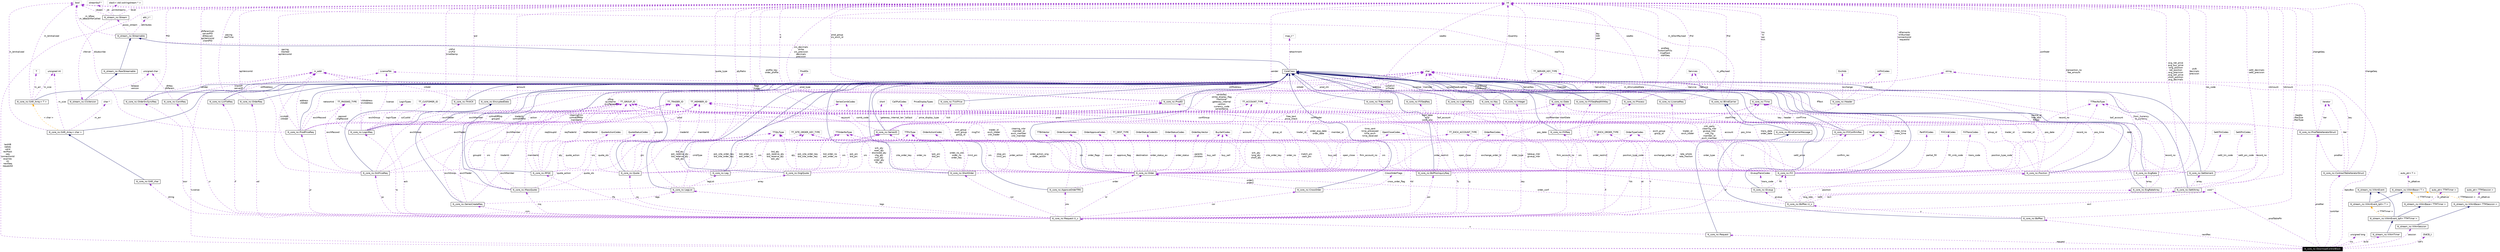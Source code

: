 digraph inheritance
{
  Node3031 [shape="box",label="tt_core_ns::DownloadControlBlock",fontsize=10,height=0.2,width=0.4,fontname="Helvetica",color="black",style="filled" fontcolor="white"];
  Node3032 -> Node3031 [dir=back,color="darkorchid3",fontsize=10,style="dashed",label="request",fontname="Helvetica"];
  Node3032 [shape="box",label="tt_core_ns::Request",fontsize=10,height=0.2,width=0.4,fontname="Helvetica",color="black",URL="$a01648.html"];
  Node3033 -> Node3032 [dir=back,color="midnightblue",fontsize=10,style="solid",fontname="Helvetica"];
  Node3033 [shape="box",label="tt_core_ns::BlindCarrierMessage",fontsize=10,height=0.2,width=0.4,fontname="Helvetica",color="black",URL="$a01250.html"];
  Node3034 -> Node3033 [dir=back,color="midnightblue",fontsize=10,style="solid",fontname="Helvetica"];
  Node3034 [shape="box",label="tt_core_ns::BlindCarrier",fontsize=10,height=0.2,width=0.4,fontname="Helvetica",color="black",URL="$a01249.html"];
  Node3035 -> Node3034 [dir=back,color="midnightblue",fontsize=10,style="solid",fontname="Helvetica"];
  Node3035 [shape="box",label="CoreClass",fontsize=10,height=0.2,width=0.4,fontname="Helvetica",color="black",URL="$a01303.html"];
  Node3036 -> Node3035 [dir=back,color="midnightblue",fontsize=10,style="solid",fontname="Helvetica"];
  Node3036 [shape="box",label="tt_stream_ns::Streamable",fontsize=10,height=0.2,width=0.4,fontname="Helvetica",color="black",URL="$a01738.html"];
  Node3037 -> Node3036 [dir=back,color="darkorchid3",fontsize=10,style="dashed",label="attributes",fontname="Helvetica"];
  Node3037 [shape="box",label="attr_t *",fontsize=10,height=0.2,width=0.4,fontname="Helvetica",color="grey75"];
  Node3038 -> Node3036 [dir=back,color="darkorchid3",fontsize=10,style="dashed",label="m_bRaw\nm_bBaseXferCalled",fontname="Helvetica"];
  Node3038 [shape="box",label="bool",fontsize=10,height=0.2,width=0.4,fontname="Helvetica",color="grey75"];
  Node3039 -> Node3036 [dir=back,color="darkorchid3",fontsize=10,style="dashed",label="assoc_stream",fontname="Helvetica"];
  Node3039 [shape="box",label="tt_stream_ns::Stream",fontsize=10,height=0.2,width=0.4,fontname="Helvetica",color="black",URL="$a01733.html"];
  Node3040 -> Node3039 [dir=back,color="darkorchid3",fontsize=10,style="dashed",label="sb",fontname="Helvetica"];
  Node3040 [shape="box",label="streambuf *",fontsize=10,height=0.2,width=0.4,fontname="Helvetica",color="grey75"];
  Node3041 -> Node3039 [dir=back,color="darkorchid3",fontsize=10,style="dashed",label="level",fontname="Helvetica"];
  Node3041 [shape="box",label="int",fontsize=10,height=0.2,width=0.4,fontname="Helvetica",color="grey75"];
  Node3042 -> Node3039 [dir=back,color="darkorchid3",fontsize=10,style="dashed",label="xferver",fontname="Helvetica"];
  Node3042 [shape="box",label="tt_stream_ns::ClsVersion",fontsize=10,height=0.2,width=0.4,fontname="Helvetica",color="black",URL="$a01285.html"];
  Node3043 -> Node3042 [dir=back,color="midnightblue",fontsize=10,style="solid",fontname="Helvetica"];
  Node3043 [shape="box",label="tt_stream_ns::RawStreamable",fontsize=10,height=0.2,width=0.4,fontname="Helvetica",color="black",URL="$a01636.html"];
  Node3036 -> Node3043 [dir=back,color="midnightblue",fontsize=10,style="solid",fontname="Helvetica"];
  Node3044 -> Node3042 [dir=back,color="darkorchid3",fontsize=10,style="dashed",label="release\nversion",fontname="Helvetica"];
  Node3044 [shape="box",label="unsigned char",fontsize=10,height=0.2,width=0.4,fontname="Helvetica",color="grey75"];
  Node3038 -> Node3039 [dir=back,color="darkorchid3",fontsize=10,style="dashed",label="idseen",fontname="Helvetica"];
  Node3045 -> Node3039 [dir=back,color="darkorchid3",fontsize=10,style="dashed",label="printstreams",fontname="Helvetica"];
  Node3045 [shape="box",label="stack< std::ostringstream * >",fontsize=10,height=0.2,width=0.4,fontname="Helvetica",color="grey75"];
  Node3046 -> Node3035 [dir=back,color="darkorchid3",fontsize=10,style="dashed",label="attachment",fontname="Helvetica"];
  Node3046 [shape="box",label="map_t *",fontsize=10,height=0.2,width=0.4,fontname="Helvetica",color="grey75"];
  Node3036 -> Node3034 [dir=back,color="darkorchid3",fontsize=10,style="dashed",label="m_pPayload",fontname="Helvetica"];
  Node3038 -> Node3034 [dir=back,color="darkorchid3",fontsize=10,style="dashed",label="m_bOwnPayload",fontname="Helvetica"];
  Node3047 -> Node3033 [dir=back,color="darkorchid3",fontsize=10,style="dashed",label="header",fontname="Helvetica"];
  Node3047 [shape="box",label="tt_core_ns::Header",fontsize=10,height=0.2,width=0.4,fontname="Helvetica",color="black",URL="$a01422.html"];
  Node3035 -> Node3047 [dir=back,color="midnightblue",fontsize=10,style="solid",fontname="Helvetica"];
  Node3041 -> Node3047 [dir=back,color="darkorchid3",fontsize=10,style="dashed",label="nElements\ntrnNumber\nconnectionId\nrequestId",fontname="Helvetica"];
  Node3048 -> Node3047 [dir=back,color="darkorchid3",fontsize=10,style="dashed",label="trnCode",fontname="Helvetica"];
  Node3048 [shape="box",label="IntTrnCodes",fontsize=10,height=0.2,width=0.4,fontname="Helvetica",color="grey75"];
  Node3049 -> Node3047 [dir=back,color="darkorchid3",fontsize=10,style="dashed",label="exchange",fontname="Helvetica"];
  Node3049 [shape="box",label="ExchIds",fontsize=10,height=0.2,width=0.4,fontname="Helvetica",color="grey75"];
  Node3050 -> Node3047 [dir=back,color="darkorchid3",fontsize=10,style="dashed",label="iLicense",fontname="Helvetica"];
  Node3050 [shape="box",label="LicenseTok",fontsize=10,height=0.2,width=0.4,fontname="Helvetica",color="grey75"];
  Node3051 -> Node3032 [dir=back,color="darkorchid3",fontsize=10,style="dashed",label="u",fontname="Helvetica"];
  Node3051 [shape="box",label="tt_core_ns::Request::U_s",fontsize=10,height=0.2,width=0.4,fontname="Helvetica",color="black",URL="$a01649.html"];
  Node3052 -> Node3051 [dir=back,color="darkorchid3",fontsize=10,style="dashed",label="or",fontname="Helvetica"];
  Node3052 [shape="box",label="tt_core_ns::Order",fontsize=10,height=0.2,width=0.4,fontname="Helvetica",color="black",URL="$a01545.html"];
  Node3035 -> Node3052 [dir=back,color="midnightblue",fontsize=10,style="solid",fontname="Helvetica"];
  Node3053 -> Node3052 [dir=back,color="darkorchid3",fontsize=10,style="dashed",label="order_flags",fontname="Helvetica"];
  Node3053 [shape="box",label="TTBitVector",fontsize=10,height=0.2,width=0.4,fontname="Helvetica",color="grey75"];
  Node3054 -> Node3052 [dir=back,color="darkorchid3",fontsize=10,style="dashed",label="open_close",fontname="Helvetica"];
  Node3054 [shape="box",label="OpenCloseCodes",fontsize=10,height=0.2,width=0.4,fontname="Helvetica",color="grey75"];
  Node3055 -> Node3052 [dir=back,color="darkorchid3",fontsize=10,style="dashed",label="clearing_mbr\nmember_id\nexch_member\ncntr_member",fontname="Helvetica"];
  Node3055 [shape="box",label="TT_MEMBER_ID",fontsize=10,height=0.2,width=0.4,fontname="Helvetica",color="grey75"];
  Node3056 -> Node3052 [dir=back,color="darkorchid3",fontsize=10,style="dashed",label="firm_account_no",fontname="Helvetica"];
  Node3056 [shape="box",label="TT_EXCH_ACCOUNT_TYPE",fontsize=10,height=0.2,width=0.4,fontname="Helvetica",color="grey75"];
  Node3057 -> Node3052 [dir=back,color="darkorchid3",fontsize=10,style="dashed",label="order_no_old\norder_no\norder_key",fontname="Helvetica"];
  Node3057 [shape="box",label="TTOrderNoType",fontsize=10,height=0.2,width=0.4,fontname="Helvetica",color="grey75"];
  Node3058 -> Node3052 [dir=back,color="darkorchid3",fontsize=10,style="dashed",label="srs",fontname="Helvetica"];
  Node3058 [shape="box",label="tt_core_ns::SeriesID",fontsize=10,height=0.2,width=0.4,fontname="Helvetica",color="black",URL="$a01701.html"];
  Node3035 -> Node3058 [dir=back,color="midnightblue",fontsize=10,style="solid",fontname="Helvetica"];
  Node3059 -> Node3058 [dir=back,color="darkorchid3",fontsize=10,style="dashed",label="prod",fontname="Helvetica"];
  Node3059 [shape="box",label="tt_core_ns::ProdID",fontsize=10,height=0.2,width=0.4,fontname="Helvetica",color="black",URL="$a01610.html"];
  Node3035 -> Node3059 [dir=back,color="midnightblue",fontsize=10,style="solid",fontname="Helvetica"];
  Node3060 -> Node3059 [dir=back,color="darkorchid3",fontsize=10,style="dashed",label="prod_chr",fontname="Helvetica"];
  Node3060 [shape="box",label="char",fontsize=10,height=0.2,width=0.4,fontname="Helvetica",color="grey75"];
  Node3041 -> Node3059 [dir=back,color="darkorchid3",fontsize=10,style="dashed",label="prod_group\nsrs_exch_id",fontname="Helvetica"];
  Node3061 -> Node3059 [dir=back,color="darkorchid3",fontsize=10,style="dashed",label="prod_type",fontname="Helvetica"];
  Node3061 [shape="box",label="ProdIDs",fontsize=10,height=0.2,width=0.4,fontname="Helvetica",color="grey75"];
  Node3062 -> Node3058 [dir=back,color="darkorchid3",fontsize=10,style="dashed",label="gateway_internal_len",fontname="Helvetica"];
  Node3062 [shape="box",label="short",fontsize=10,height=0.2,width=0.4,fontname="Helvetica",color="grey75"];
  Node3060 -> Node3058 [dir=back,color="darkorchid3",fontsize=10,style="dashed",label="seriesKey\nstrike_display_flag\nfractional\ngateway_internal\nversion\ncurrency_code\nseriesName",fontname="Helvetica"];
  Node3063 -> Node3058 [dir=back,color="darkorchid3",fontsize=10,style="dashed",label="callput",fontname="Helvetica"];
  Node3063 [shape="box",label="CallPutCodes",fontsize=10,height=0.2,width=0.4,fontname="Helvetica",color="grey75"];
  Node3064 -> Node3058 [dir=back,color="darkorchid3",fontsize=10,style="dashed",label="tick",fontname="Helvetica"];
  Node3064 [shape="box",label="tt_core_ns::TickPrice",fontsize=10,height=0.2,width=0.4,fontname="Helvetica",color="black",URL="$a01774.html"];
  Node3035 -> Node3064 [dir=back,color="midnightblue",fontsize=10,style="solid",fontname="Helvetica"];
  Node3041 -> Node3064 [dir=back,color="darkorchid3",fontsize=10,style="dashed",label="n\nd",fontname="Helvetica"];
  Node3065 -> Node3058 [dir=back,color="darkorchid3",fontsize=10,style="dashed",label="price_display_type",fontname="Helvetica"];
  Node3065 [shape="box",label="PriceDisplayTypes",fontsize=10,height=0.2,width=0.4,fontname="Helvetica",color="grey75"];
  Node3066 -> Node3058 [dir=back,color="darkorchid3",fontsize=10,style="dashed",label="comb_code",fontname="Helvetica"];
  Node3066 [shape="box",label="SeriesCombCodes",fontsize=10,height=0.2,width=0.4,fontname="Helvetica",color="grey75"];
  Node3041 -> Node3058 [dir=back,color="darkorchid3",fontsize=10,style="dashed",label="srs_decimals\nstrike\nsrs_precision\ndecimals\nprecision",fontname="Helvetica"];
  Node3067 -> Node3058 [dir=back,color="darkorchid3",fontsize=10,style="dashed",label="start_date\nexp\ncontr_exp",fontname="Helvetica"];
  Node3067 [shape="box",label="tt_core_ns::Date",fontsize=10,height=0.2,width=0.4,fontname="Helvetica",color="black",URL="$a01347.html"];
  Node3035 -> Node3067 [dir=back,color="midnightblue",fontsize=10,style="solid",fontname="Helvetica"];
  Node3041 -> Node3067 [dir=back,color="darkorchid3",fontsize=10,style="dashed",label="day\nmth\nyear",fontname="Helvetica"];
  Node3068 -> Node3052 [dir=back,color="darkorchid3",fontsize=10,style="dashed",label="account",fontname="Helvetica"];
  Node3068 [shape="box",label="TT_ACCOUNT_TYPE",fontsize=10,height=0.2,width=0.4,fontname="Helvetica",color="grey75"];
  Node3060 -> Node3052 [dir=back,color="darkorchid3",fontsize=10,style="dashed",label="free_text\nprice_check",fontname="Helvetica"];
  Node3069 -> Node3052 [dir=back,color="darkorchid3",fontsize=10,style="dashed",label="order_restrict",fontname="Helvetica"];
  Node3069 [shape="box",label="OrderResCodes",fontsize=10,height=0.2,width=0.4,fontname="Helvetica",color="grey75"];
  Node3070 -> Node3052 [dir=back,color="darkorchid3",fontsize=10,style="dashed",label="stop_prc\nlimit_prc",fontname="Helvetica"];
  Node3070 [shape="box",label="TTPrcType",fontsize=10,height=0.2,width=0.4,fontname="Helvetica",color="grey75"];
  Node3041 -> Node3052 [dir=back,color="darkorchid3",fontsize=10,style="dashed",label="sender",fontname="Helvetica"];
  Node3071 -> Node3052 [dir=back,color="darkorchid3",fontsize=10,style="dashed",label="site_order_key",fontname="Helvetica"];
  Node3071 [shape="box",label="TT_SITE_ORDER_KEY_TYPE",fontsize=10,height=0.2,width=0.4,fontname="Helvetica",color="grey75"];
  Node3072 -> Node3052 [dir=back,color="darkorchid3",fontsize=10,style="dashed",label="time_sent\ntime_processed\ntime_exch\ntime_received",fontname="Helvetica"];
  Node3072 [shape="box",label="tt_core_ns::Time",fontsize=10,height=0.2,width=0.4,fontname="Helvetica",color="black",URL="$a01778.html"];
  Node3035 -> Node3072 [dir=back,color="midnightblue",fontsize=10,style="solid",fontname="Helvetica"];
  Node3041 -> Node3072 [dir=back,color="darkorchid3",fontsize=10,style="dashed",label="ms\nhr\nsec\nmin",fontname="Helvetica"];
  Node3073 -> Node3052 [dir=back,color="darkorchid3",fontsize=10,style="dashed",label="order_action_orig\norder_action",fontname="Helvetica"];
  Node3073 [shape="box",label="OrderActionCodes",fontsize=10,height=0.2,width=0.4,fontname="Helvetica",color="grey75"];
  Node3074 -> Node3052 [dir=back,color="darkorchid3",fontsize=10,style="dashed",label="source",fontname="Helvetica"];
  Node3074 [shape="box",label="OrderSourceCodes",fontsize=10,height=0.2,width=0.4,fontname="Helvetica",color="grey75"];
  Node3075 -> Node3052 [dir=back,color="darkorchid3",fontsize=10,style="dashed",label="approve_flag",fontname="Helvetica"];
  Node3075 [shape="box",label="OrderApproveCodes",fontsize=10,height=0.2,width=0.4,fontname="Helvetica",color="grey75"];
  Node3076 -> Node3052 [dir=back,color="darkorchid3",fontsize=10,style="dashed",label="exchange_order_id",fontname="Helvetica"];
  Node3076 [shape="box",label="TT_EXCH_ORDER_TYPE",fontsize=10,height=0.2,width=0.4,fontname="Helvetica",color="grey75"];
  Node3077 -> Node3052 [dir=back,color="darkorchid3",fontsize=10,style="dashed",label="wrk_qty\nexec_qty\ndisclosed_qty\nchg_qty\nmin_qty\norder_qty\nfill_qty",fontname="Helvetica"];
  Node3077 [shape="box",label="TTQtyType",fontsize=10,height=0.2,width=0.4,fontname="Helvetica",color="grey75"];
  Node3078 -> Node3052 [dir=back,color="darkorchid3",fontsize=10,style="dashed",label="destination",fontname="Helvetica"];
  Node3078 [shape="box",label="TT_DEST_TYPE",fontsize=10,height=0.2,width=0.4,fontname="Helvetica",color="grey75"];
  Node3079 -> Node3052 [dir=back,color="darkorchid3",fontsize=10,style="dashed",label="cntr_group\nexch_group\ngroup_id",fontname="Helvetica"];
  Node3079 [shape="box",label="TT_GROUP_ID",fontsize=10,height=0.2,width=0.4,fontname="Helvetica",color="grey75"];
  Node3067 -> Node3052 [dir=back,color="darkorchid3",fontsize=10,style="dashed",label="order_exp_date\norder_date",fontname="Helvetica"];
  Node3080 -> Node3052 [dir=back,color="darkorchid3",fontsize=10,style="dashed",label="order_type",fontname="Helvetica"];
  Node3080 [shape="box",label="OrderTypeCodes",fontsize=10,height=0.2,width=0.4,fontname="Helvetica",color="grey75"];
  Node3081 -> Node3052 [dir=back,color="darkorchid3",fontsize=10,style="dashed",label="trader_id\nexch_trader\ncntr_trader",fontname="Helvetica"];
  Node3081 [shape="box",label="TT_TRADER_ID",fontsize=10,height=0.2,width=0.4,fontname="Helvetica",color="grey75"];
  Node3082 -> Node3052 [dir=back,color="darkorchid3",fontsize=10,style="dashed",label="order_status_ex",fontname="Helvetica"];
  Node3082 [shape="box",label="OrderStatusCodesEx",fontsize=10,height=0.2,width=0.4,fontname="Helvetica",color="grey75"];
  Node3083 -> Node3052 [dir=back,color="darkorchid3",fontsize=10,style="dashed",label="order_status",fontname="Helvetica"];
  Node3083 [shape="box",label="OrderStatusCodes",fontsize=10,height=0.2,width=0.4,fontname="Helvetica",color="grey75"];
  Node3084 -> Node3052 [dir=back,color="darkorchid3",fontsize=10,style="dashed",label="parents\nchildren",fontname="Helvetica"];
  Node3084 [shape="box",label="OrderKeyVector",fontsize=10,height=0.2,width=0.4,fontname="Helvetica",color="grey75"];
  Node3085 -> Node3052 [dir=back,color="darkorchid3",fontsize=10,style="dashed",label="buy_sell",fontname="Helvetica"];
  Node3085 [shape="box",label="BuySellCodes",fontsize=10,height=0.2,width=0.4,fontname="Helvetica",color="grey75"];
  Node3086 -> Node3051 [dir=back,color="darkorchid3",fontsize=10,style="dashed",label="tld",fontname="Helvetica"];
  Node3086 [shape="box",label="tt_core_ns::TrdLimitDel",fontsize=10,height=0.2,width=0.4,fontname="Helvetica",color="black",URL="$a01790.html"];
  Node3035 -> Node3086 [dir=back,color="midnightblue",fontsize=10,style="solid",fontname="Helvetica"];
  Node3060 -> Node3086 [dir=back,color="darkorchid3",fontsize=10,style="dashed",label="szAdmin\nszTrader",fontname="Helvetica"];
  Node3087 -> Node3051 [dir=back,color="darkorchid3",fontsize=10,style="dashed",label="cf",fontname="Helvetica"];
  Node3087 [shape="box",label="tt_core_ns::FillConfirmRec",fontsize=10,height=0.2,width=0.4,fontname="Helvetica",color="black",URL="$a01397.html"];
  Node3035 -> Node3087 [dir=back,color="midnightblue",fontsize=10,style="solid",fontname="Helvetica"];
  Node3055 -> Node3087 [dir=back,color="darkorchid3",fontsize=10,style="dashed",label="confMember",fontname="Helvetica"];
  Node3060 -> Node3087 [dir=back,color="darkorchid3",fontsize=10,style="dashed",label="ffText",fontname="Helvetica"];
  Node3041 -> Node3087 [dir=back,color="darkorchid3",fontsize=10,style="dashed",label="confAddr",fontname="Helvetica"];
  Node3072 -> Node3087 [dir=back,color="darkorchid3",fontsize=10,style="dashed",label="confTime",fontname="Helvetica"];
  Node3079 -> Node3087 [dir=back,color="darkorchid3",fontsize=10,style="dashed",label="confGroup",fontname="Helvetica"];
  Node3081 -> Node3087 [dir=back,color="darkorchid3",fontsize=10,style="dashed",label="confTrader",fontname="Helvetica"];
  Node3088 -> Node3087 [dir=back,color="darkorchid3",fontsize=10,style="dashed",label="record_no",fontname="Helvetica"];
  Node3088 [shape="box",label="TTRecNoType",fontsize=10,height=0.2,width=0.4,fontname="Helvetica",color="grey75"];
  Node3089 -> Node3051 [dir=back,color="darkorchid3",fontsize=10,style="dashed",label="sor",fontname="Helvetica"];
  Node3089 [shape="box",label="tt_core_ns::ShortOrder",fontsize=10,height=0.2,width=0.4,fontname="Helvetica",color="black",URL="$a01714.html"];
  Node3035 -> Node3089 [dir=back,color="midnightblue",fontsize=10,style="solid",fontname="Helvetica"];
  Node3057 -> Node3089 [dir=back,color="darkorchid3",fontsize=10,style="dashed",label="order_no",fontname="Helvetica"];
  Node3070 -> Node3089 [dir=back,color="darkorchid3",fontsize=10,style="dashed",label="limit_prc",fontname="Helvetica"];
  Node3041 -> Node3089 [dir=back,color="darkorchid3",fontsize=10,style="dashed",label="profile_key\norder_profile",fontname="Helvetica"];
  Node3073 -> Node3089 [dir=back,color="darkorchid3",fontsize=10,style="dashed",label="order_action",fontname="Helvetica"];
  Node3077 -> Node3089 [dir=back,color="darkorchid3",fontsize=10,style="dashed",label="qty",fontname="Helvetica"];
  Node3085 -> Node3089 [dir=back,color="darkorchid3",fontsize=10,style="dashed",label="buy_sell",fontname="Helvetica"];
  Node3090 -> Node3051 [dir=back,color="darkorchid3",fontsize=10,style="dashed",label="lo",fontname="Helvetica"];
  Node3090 [shape="box",label="tt_core_ns::LoginReq",fontsize=10,height=0.2,width=0.4,fontname="Helvetica",color="black",URL="$a01490.html"];
  Node3091 -> Node3090 [dir=back,color="midnightblue",fontsize=10,style="solid",fontname="Helvetica"];
  Node3091 [shape="box",label="tt_core_ns::EncryptedData",fontsize=10,height=0.2,width=0.4,fontname="Helvetica",color="black",URL="$a01359.html"];
  Node3035 -> Node3091 [dir=back,color="midnightblue",fontsize=10,style="solid",fontname="Helvetica"];
  Node3092 -> Node3091 [dir=back,color="darkorchid3",fontsize=10,style="dashed",label="m_sEncryptedData",fontname="Helvetica"];
  Node3092 [shape="box",label="string",fontsize=10,height=0.2,width=0.4,fontname="Helvetica",color="grey75"];
  Node3055 -> Node3090 [dir=back,color="darkorchid3",fontsize=10,style="dashed",label="clearingFirm\nszHndOffMbr\nmemberId",fontname="Helvetica"];
  Node3068 -> Node3090 [dir=back,color="darkorchid3",fontsize=10,style="dashed",label="account",fontname="Helvetica"];
  Node3041 -> Node3090 [dir=back,color="darkorchid3",fontsize=10,style="dashed",label="cltPid\nsrvPid\ntimeStamp",fontname="Helvetica"];
  Node3093 -> Node3090 [dir=back,color="darkorchid3",fontsize=10,style="dashed",label="passwd\nchgPasswd",fontname="Helvetica"];
  Node3093 [shape="box",label="TT_PASSWD_TYPE",fontsize=10,height=0.2,width=0.4,fontname="Helvetica",color="grey75"];
  Node3092 -> Node3090 [dir=back,color="darkorchid3",fontsize=10,style="dashed",label="sMsg\nsLicName\nsLicPasswd",fontname="Helvetica"];
  Node3094 -> Node3090 [dir=back,color="darkorchid3",fontsize=10,style="dashed",label="cltAddress\nsrvAddress",fontname="Helvetica"];
  Node3094 [shape="box",label="in_addr",fontsize=10,height=0.2,width=0.4,fontname="Helvetica",color="grey75"];
  Node3095 -> Node3090 [dir=back,color="darkorchid3",fontsize=10,style="dashed",label="loginType",fontname="Helvetica"];
  Node3095 [shape="box",label="LoginTypes",fontsize=10,height=0.2,width=0.4,fontname="Helvetica",color="grey75"];
  Node3079 -> Node3090 [dir=back,color="darkorchid3",fontsize=10,style="dashed",label="szHndOffGrp\ngroupId",fontname="Helvetica"];
  Node3081 -> Node3090 [dir=back,color="darkorchid3",fontsize=10,style="dashed",label="traderId\nszHndOffTrd",fontname="Helvetica"];
  Node3096 -> Node3090 [dir=back,color="darkorchid3",fontsize=10,style="dashed",label="szCustId",fontname="Helvetica"];
  Node3096 [shape="box",label="TT_CUSTOMER_ID",fontsize=10,height=0.2,width=0.4,fontname="Helvetica",color="grey75"];
  Node3050 -> Node3090 [dir=back,color="darkorchid3",fontsize=10,style="dashed",label="license",fontname="Helvetica"];
  Node3097 -> Node3051 [dir=back,color="darkorchid3",fontsize=10,style="dashed",label="cr",fontname="Helvetica"];
  Node3097 [shape="box",label="tt_core_ns::ConnReq",fontsize=10,height=0.2,width=0.4,fontname="Helvetica",color="black",URL="$a01299.html"];
  Node3035 -> Node3097 [dir=back,color="midnightblue",fontsize=10,style="solid",fontname="Helvetica"];
  Node3044 -> Node3097 [dir=back,color="darkorchid3",fontsize=10,style="dashed",label="dhKey\ndhParam",fontname="Helvetica"];
  Node3041 -> Node3097 [dir=back,color="darkorchid3",fontsize=10,style="dashed",label="dhParamLen\nserverPID\ndhKeyLen\napiVersionId\nclientPID",fontname="Helvetica"];
  Node3094 -> Node3097 [dir=back,color="darkorchid3",fontsize=10,style="dashed",label="clientIP\nserverIP",fontname="Helvetica"];
  Node3098 -> Node3051 [dir=back,color="darkorchid3",fontsize=10,style="dashed",label="poi",fontname="Helvetica"];
  Node3098 [shape="box",label="tt_core_ns::BofPosInquiryReq",fontsize=10,height=0.2,width=0.4,fontname="Helvetica",color="black",URL="$a01251.html"];
  Node3035 -> Node3098 [dir=back,color="midnightblue",fontsize=10,style="solid",fontname="Helvetica"];
  Node3055 -> Node3098 [dir=back,color="darkorchid3",fontsize=10,style="dashed",label="member_id",fontname="Helvetica"];
  Node3058 -> Node3098 [dir=back,color="darkorchid3",fontsize=10,style="dashed",label="srs",fontname="Helvetica"];
  Node3060 -> Node3098 [dir=back,color="darkorchid3",fontsize=10,style="dashed",label="bof_account",fontname="Helvetica"];
  Node3099 -> Node3098 [dir=back,color="darkorchid3",fontsize=10,style="dashed",label="position_type_code",fontname="Helvetica"];
  Node3099 [shape="box",label="PosTypeCodes",fontsize=10,height=0.2,width=0.4,fontname="Helvetica",color="grey75"];
  Node3072 -> Node3098 [dir=back,color="darkorchid3",fontsize=10,style="dashed",label="pos_time",fontname="Helvetica"];
  Node3079 -> Node3098 [dir=back,color="darkorchid3",fontsize=10,style="dashed",label="group_id",fontname="Helvetica"];
  Node3067 -> Node3098 [dir=back,color="darkorchid3",fontsize=10,style="dashed",label="pos_date",fontname="Helvetica"];
  Node3081 -> Node3098 [dir=back,color="darkorchid3",fontsize=10,style="dashed",label="trader_id",fontname="Helvetica"];
  Node3100 -> Node3051 [dir=back,color="darkorchid3",fontsize=10,style="dashed",label="rfq",fontname="Helvetica"];
  Node3100 [shape="box",label="tt_core_ns::RFQC",fontsize=10,height=0.2,width=0.4,fontname="Helvetica",color="black",URL="$a01655.html"];
  Node3035 -> Node3100 [dir=back,color="midnightblue",fontsize=10,style="solid",fontname="Helvetica"];
  Node3055 -> Node3100 [dir=back,color="darkorchid3",fontsize=10,style="dashed",label="reqMemberId",fontname="Helvetica"];
  Node3058 -> Node3100 [dir=back,color="darkorchid3",fontsize=10,style="dashed",label="srs",fontname="Helvetica"];
  Node3060 -> Node3100 [dir=back,color="darkorchid3",fontsize=10,style="dashed",label="action",fontname="Helvetica"];
  Node3070 -> Node3100 [dir=back,color="darkorchid3",fontsize=10,style="dashed",label="prc",fontname="Helvetica"];
  Node3077 -> Node3100 [dir=back,color="darkorchid3",fontsize=10,style="dashed",label="qty",fontname="Helvetica"];
  Node3079 -> Node3100 [dir=back,color="darkorchid3",fontsize=10,style="dashed",label="reqGroupId",fontname="Helvetica"];
  Node3081 -> Node3100 [dir=back,color="darkorchid3",fontsize=10,style="dashed",label="reqTraderId",fontname="Helvetica"];
  Node3101 -> Node3051 [dir=back,color="darkorchid3",fontsize=10,style="dashed",label="od",fontname="Helvetica"];
  Node3101 [shape="box",label="tt_core_ns::OrderReq",fontsize=10,height=0.2,width=0.4,fontname="Helvetica",color="black",URL="$a01557.html"];
  Node3035 -> Node3101 [dir=back,color="midnightblue",fontsize=10,style="solid",fontname="Helvetica"];
  Node3041 -> Node3101 [dir=back,color="darkorchid3",fontsize=10,style="dashed",label="pacing\nrealTime",fontname="Helvetica"];
  Node3102 -> Node3051 [dir=back,color="darkorchid3",fontsize=10,style="dashed",label="i",fontname="Helvetica"];
  Node3102 [shape="box",label="tt_core_ns::Integer",fontsize=10,height=0.2,width=0.4,fontname="Helvetica",color="black",URL="$a01445.html"];
  Node3035 -> Node3102 [dir=back,color="midnightblue",fontsize=10,style="solid",fontname="Helvetica"];
  Node3041 -> Node3102 [dir=back,color="darkorchid3",fontsize=10,style="dashed",label="i",fontname="Helvetica"];
  Node3103 -> Node3051 [dir=back,color="darkorchid3",fontsize=10,style="dashed",label="ack",fontname="Helvetica"];
  Node3103 [shape="box",label="tt_core_ns::TrnACK",fontsize=10,height=0.2,width=0.4,fontname="Helvetica",color="black",URL="$a01791.html"];
  Node3035 -> Node3103 [dir=back,color="midnightblue",fontsize=10,style="solid",fontname="Helvetica"];
  Node3041 -> Node3103 [dir=back,color="darkorchid3",fontsize=10,style="dashed",label="pid",fontname="Helvetica"];
  Node3094 -> Node3103 [dir=back,color="darkorchid3",fontsize=10,style="dashed",label="clAddr",fontname="Helvetica"];
  Node3104 -> Node3051 [dir=back,color="darkorchid3",fontsize=10,style="dashed",label="mq",fontname="Helvetica"];
  Node3104 [shape="box",label="tt_core_ns::MassQuote",fontsize=10,height=0.2,width=0.4,fontname="Helvetica",color="black",URL="$a01503.html"];
  Node3035 -> Node3104 [dir=back,color="midnightblue",fontsize=10,style="solid",fontname="Helvetica"];
  Node3055 -> Node3104 [dir=back,color="darkorchid3",fontsize=10,style="dashed",label="memberId",fontname="Helvetica"];
  Node3105 -> Node3104 [dir=back,color="darkorchid3",fontsize=10,style="dashed",label="quote_action",fontname="Helvetica"];
  Node3105 [shape="box",label="QuoteActionCodes",fontsize=10,height=0.2,width=0.4,fontname="Helvetica",color="grey75"];
  Node3041 -> Node3104 [dir=back,color="darkorchid3",fontsize=10,style="dashed",label="amount",fontname="Helvetica"];
  Node3106 -> Node3104 [dir=back,color="darkorchid3",fontsize=10,style="dashed",label="quote_sts",fontname="Helvetica"];
  Node3106 [shape="box",label="QuoteStatusCodes",fontsize=10,height=0.2,width=0.4,fontname="Helvetica",color="grey75"];
  Node3107 -> Node3104 [dir=back,color="darkorchid3",fontsize=10,style="dashed",label="array",fontname="Helvetica"];
  Node3107 [shape="box",label="tt_core_ns::SnglQuote",fontsize=10,height=0.2,width=0.4,fontname="Helvetica",color="black",URL="$a01719.html"];
  Node3035 -> Node3107 [dir=back,color="midnightblue",fontsize=10,style="solid",fontname="Helvetica"];
  Node3057 -> Node3107 [dir=back,color="darkorchid3",fontsize=10,style="dashed",label="bid_order_no\nask_order_no",fontname="Helvetica"];
  Node3058 -> Node3107 [dir=back,color="darkorchid3",fontsize=10,style="dashed",label="srs",fontname="Helvetica"];
  Node3070 -> Node3107 [dir=back,color="darkorchid3",fontsize=10,style="dashed",label="ask_prc\nbid_prc",fontname="Helvetica"];
  Node3071 -> Node3107 [dir=back,color="darkorchid3",fontsize=10,style="dashed",label="ask_site_order_key\nbid_site_order_key",fontname="Helvetica"];
  Node3077 -> Node3107 [dir=back,color="darkorchid3",fontsize=10,style="dashed",label="bid_qty\nask_reserve_qty\nbid_reserve_qty\nask_qty",fontname="Helvetica"];
  Node3079 -> Node3104 [dir=back,color="darkorchid3",fontsize=10,style="dashed",label="groupId",fontname="Helvetica"];
  Node3081 -> Node3104 [dir=back,color="darkorchid3",fontsize=10,style="dashed",label="traderId",fontname="Helvetica"];
  Node3108 -> Node3051 [dir=back,color="darkorchid3",fontsize=10,style="dashed",label="ora",fontname="Helvetica"];
  Node3108 [shape="box",label="tt_core_ns::ApproveOrderTRN",fontsize=10,height=0.2,width=0.4,fontname="Helvetica",color="black",URL="$a01235.html"];
  Node3035 -> Node3108 [dir=back,color="midnightblue",fontsize=10,style="solid",fontname="Helvetica"];
  Node3052 -> Node3108 [dir=back,color="darkorchid3",fontsize=10,style="dashed",label="order",fontname="Helvetica"];
  Node3060 -> Node3108 [dir=back,color="darkorchid3",fontsize=10,style="dashed",label="msgTxt",fontname="Helvetica"];
  Node3109 -> Node3051 [dir=back,color="darkorchid3",fontsize=10,style="dashed",label="string",fontname="Helvetica"];
  Node3109 [shape="box",label="tt_core_ns::SAR_char",fontsize=10,height=0.2,width=0.4,fontname="Helvetica",color="black",URL="$a01677.html"];
  Node3110 -> Node3109 [dir=back,color="midnightblue",fontsize=10,style="solid",fontname="Helvetica"];
  Node3110 [shape="box",label="tt_core_ns::SAR_Array< char >",fontsize=10,height=0.2,width=0.4,fontname="Helvetica",color="black",URL="$a01675.html"];
  Node3035 -> Node3110 [dir=back,color="midnightblue",fontsize=10,style="solid",fontname="Helvetica"];
  Node3038 -> Node3110 [dir=back,color="darkorchid3",fontsize=10,style="dashed",label="m_bInitialized",fontname="Helvetica"];
  Node3111 -> Node3110 [dir=back,color="darkorchid3",fontsize=10,style="dashed",label="m_size",fontname="Helvetica"];
  Node3111 [shape="box",label="unsigned int",fontsize=10,height=0.2,width=0.4,fontname="Helvetica",color="grey75"];
  Node3112 -> Node3110 [dir=back,color="darkorchid3",fontsize=10,style="dashed",label="m_arr",fontname="Helvetica"];
  Node3112 [shape="box",label="char *",fontsize=10,height=0.2,width=0.4,fontname="Helvetica",color="grey75"];
  Node3113 -> Node3110 [dir=back,color="orange",fontsize=10,style="dashed",label="< char >",fontname="Helvetica"];
  Node3113 [shape="box",label="tt_core_ns::SAR_Array< T >",fontsize=10,height=0.2,width=0.4,fontname="Helvetica",color="black",URL="$a01675.html"];
  Node3035 -> Node3113 [dir=back,color="midnightblue",fontsize=10,style="solid",fontname="Helvetica"];
  Node3038 -> Node3113 [dir=back,color="darkorchid3",fontsize=10,style="dashed",label="m_bInitialized",fontname="Helvetica"];
  Node3111 -> Node3113 [dir=back,color="darkorchid3",fontsize=10,style="dashed",label="m_size",fontname="Helvetica"];
  Node3114 -> Node3113 [dir=back,color="darkorchid3",fontsize=10,style="dashed",label="m_arr",fontname="Helvetica"];
  Node3114 [shape="box",label="T",fontsize=10,height=0.2,width=0.4,fontname="Helvetica",color="grey75"];
  Node3115 -> Node3051 [dir=back,color="darkorchid3",fontsize=10,style="dashed",label="csrs",fontname="Helvetica"];
  Node3115 [shape="box",label="tt_core_ns::SeriesCreateReq",fontsize=10,height=0.2,width=0.4,fontname="Helvetica",color="black",URL="$a01700.html"];
  Node3035 -> Node3115 [dir=back,color="midnightblue",fontsize=10,style="solid",fontname="Helvetica"];
  Node3055 -> Node3115 [dir=back,color="darkorchid3",fontsize=10,style="dashed",label="exchMember",fontname="Helvetica"];
  Node3116 -> Node3115 [dir=back,color="darkorchid3",fontsize=10,style="dashed",label="legs",fontname="Helvetica"];
  Node3116 [shape="box",label="tt_core_ns::LegList",fontsize=10,height=0.2,width=0.4,fontname="Helvetica",color="black",URL="$a01468.html"];
  Node3035 -> Node3116 [dir=back,color="midnightblue",fontsize=10,style="solid",fontname="Helvetica"];
  Node3041 -> Node3116 [dir=back,color="darkorchid3",fontsize=10,style="dashed",label="flags\nnLegs",fontname="Helvetica"];
  Node3066 -> Node3116 [dir=back,color="darkorchid3",fontsize=10,style="dashed",label="cmbType",fontname="Helvetica"];
  Node3117 -> Node3116 [dir=back,color="darkorchid3",fontsize=10,style="dashed",label="legList",fontname="Helvetica"];
  Node3117 [shape="box",label="tt_core_ns::Leg",fontsize=10,height=0.2,width=0.4,fontname="Helvetica",color="black",URL="$a01466.html"];
  Node3035 -> Node3117 [dir=back,color="midnightblue",fontsize=10,style="solid",fontname="Helvetica"];
  Node3058 -> Node3117 [dir=back,color="darkorchid3",fontsize=10,style="dashed",label="srs",fontname="Helvetica"];
  Node3041 -> Node3117 [dir=back,color="darkorchid3",fontsize=10,style="dashed",label="qtyRatio",fontname="Helvetica"];
  Node3079 -> Node3115 [dir=back,color="darkorchid3",fontsize=10,style="dashed",label="exchGroup",fontname="Helvetica"];
  Node3081 -> Node3115 [dir=back,color="darkorchid3",fontsize=10,style="dashed",label="exchTrader",fontname="Helvetica"];
  Node3116 -> Node3051 [dir=back,color="darkorchid3",fontsize=10,style="dashed",label="legs",fontname="Helvetica"];
  Node3118 -> Node3051 [dir=back,color="darkorchid3",fontsize=10,style="dashed",label="lg",fontname="Helvetica"];
  Node3118 [shape="box",label="tt_core_ns::LogFileReq",fontsize=10,height=0.2,width=0.4,fontname="Helvetica",color="black",URL="$a01485.html"];
  Node3035 -> Node3118 [dir=back,color="midnightblue",fontsize=10,style="solid",fontname="Helvetica"];
  Node3060 -> Node3118 [dir=back,color="darkorchid3",fontsize=10,style="dashed",label="szLastReadLogMsg",fontname="Helvetica"];
  Node3041 -> Node3118 [dir=back,color="darkorchid3",fontsize=10,style="dashed",label="iQuantity",fontname="Helvetica"];
  Node3094 -> Node3118 [dir=back,color="darkorchid3",fontsize=10,style="dashed",label="stIPAddress",fontname="Helvetica"];
  Node3119 -> Node3051 [dir=back,color="darkorchid3",fontsize=10,style="dashed",label="cor",fontname="Helvetica"];
  Node3119 [shape="box",label="tt_core_ns::CrossOrder",fontsize=10,height=0.2,width=0.4,fontname="Helvetica",color="black",URL="$a01316.html"];
  Node3035 -> Node3119 [dir=back,color="midnightblue",fontsize=10,style="solid",fontname="Helvetica"];
  Node3052 -> Node3119 [dir=back,color="darkorchid3",fontsize=10,style="dashed",label="order1\norder2",fontname="Helvetica"];
  Node3120 -> Node3119 [dir=back,color="darkorchid3",fontsize=10,style="dashed",label="cross_order_flag",fontname="Helvetica"];
  Node3120 [shape="box",label="CrossOrderFlags",fontsize=10,height=0.2,width=0.4,fontname="Helvetica",color="grey75"];
  Node3121 -> Node3051 [dir=back,color="darkorchid3",fontsize=10,style="dashed",label="pt",fontname="Helvetica"];
  Node3121 [shape="box",label="tt_core_ns::Process",fontsize=10,height=0.2,width=0.4,fontname="Helvetica",color="black",URL="$a01605.html"];
  Node3035 -> Node3121 [dir=back,color="midnightblue",fontsize=10,style="solid",fontname="Helvetica"];
  Node3041 -> Node3121 [dir=back,color="darkorchid3",fontsize=10,style="dashed",label="iPid",fontname="Helvetica"];
  Node3122 -> Node3121 [dir=back,color="darkorchid3",fontsize=10,style="dashed",label="iService",fontname="Helvetica"];
  Node3122 [shape="box",label="Services",fontsize=10,height=0.2,width=0.4,fontname="Helvetica",color="grey75"];
  Node3094 -> Node3121 [dir=back,color="darkorchid3",fontsize=10,style="dashed",label="stAddr",fontname="Helvetica"];
  Node3123 -> Node3051 [dir=back,color="darkorchid3",fontsize=10,style="dashed",label="key",fontname="Helvetica"];
  Node3123 [shape="box",label="tt_core_ns::Key",fontsize=10,height=0.2,width=0.4,fontname="Helvetica",color="black",URL="$a01449.html"];
  Node3035 -> Node3123 [dir=back,color="midnightblue",fontsize=10,style="solid",fontname="Helvetica"];
  Node3060 -> Node3123 [dir=back,color="darkorchid3",fontsize=10,style="dashed",label="HighBound\nLowBound",fontname="Helvetica"];
  Node3124 -> Node3123 [dir=back,color="darkorchid3",fontsize=10,style="dashed",label="ServerKey",fontname="Helvetica"];
  Node3124 [shape="box",label="TT_SERVER_KEY_TYPE",fontsize=10,height=0.2,width=0.4,fontname="Helvetica",color="grey75"];
  Node3125 -> Node3051 [dir=back,color="darkorchid3",fontsize=10,style="dashed",label="fs",fontname="Helvetica"];
  Node3125 [shape="box",label="tt_core_ns::FillSeqReq",fontsize=10,height=0.2,width=0.4,fontname="Helvetica",color="black",URL="$a01403.html"];
  Node3035 -> Node3125 [dir=back,color="midnightblue",fontsize=10,style="solid",fontname="Helvetica"];
  Node3060 -> Node3125 [dir=back,color="darkorchid3",fontsize=10,style="dashed",label="member",fontname="Helvetica"];
  Node3041 -> Node3125 [dir=back,color="darkorchid3",fontsize=10,style="dashed",label="seqNo",fontname="Helvetica"];
  Node3126 -> Node3051 [dir=back,color="darkorchid3",fontsize=10,style="dashed",label="sp",fontname="Helvetica"];
  Node3126 [shape="box",label="tt_core_ns::SrsPriceReq",fontsize=10,height=0.2,width=0.4,fontname="Helvetica",color="black",URL="$a01722.html"];
  Node3091 -> Node3126 [dir=back,color="midnightblue",fontsize=10,style="solid",fontname="Helvetica"];
  Node3055 -> Node3126 [dir=back,color="darkorchid3",fontsize=10,style="dashed",label="exchMember",fontname="Helvetica"];
  Node3058 -> Node3126 [dir=back,color="darkorchid3",fontsize=10,style="dashed",label="srs",fontname="Helvetica"];
  Node3093 -> Node3126 [dir=back,color="darkorchid3",fontsize=10,style="dashed",label="exchPasswd",fontname="Helvetica"];
  Node3041 -> Node3126 [dir=back,color="darkorchid3",fontsize=10,style="dashed",label="apiVersionId",fontname="Helvetica"];
  Node3094 -> Node3126 [dir=back,color="darkorchid3",fontsize=10,style="dashed",label="srvAddr\ncltAddr",fontname="Helvetica"];
  Node3079 -> Node3126 [dir=back,color="darkorchid3",fontsize=10,style="dashed",label="exchGroup",fontname="Helvetica"];
  Node3081 -> Node3126 [dir=back,color="darkorchid3",fontsize=10,style="dashed",label="exchTrader",fontname="Helvetica"];
  Node3127 -> Node3051 [dir=back,color="darkorchid3",fontsize=10,style="dashed",label="pr",fontname="Helvetica"];
  Node3127 [shape="box",label="tt_core_ns::ProdPriceReq",fontsize=10,height=0.2,width=0.4,fontname="Helvetica",color="black",URL="$a01616.html"];
  Node3035 -> Node3127 [dir=back,color="midnightblue",fontsize=10,style="solid",fontname="Helvetica"];
  Node3055 -> Node3127 [dir=back,color="darkorchid3",fontsize=10,style="dashed",label="exchMember",fontname="Helvetica"];
  Node3059 -> Node3127 [dir=back,color="darkorchid3",fontsize=10,style="dashed",label="prod",fontname="Helvetica"];
  Node3060 -> Node3127 [dir=back,color="darkorchid3",fontsize=10,style="dashed",label="networkId",fontname="Helvetica"];
  Node3093 -> Node3127 [dir=back,color="darkorchid3",fontsize=10,style="dashed",label="exchPasswd",fontname="Helvetica"];
  Node3041 -> Node3127 [dir=back,color="darkorchid3",fontsize=10,style="dashed",label="pacing\nnSorted\napiVersionId",fontname="Helvetica"];
  Node3038 -> Node3127 [dir=back,color="darkorchid3",fontsize=10,style="dashed",label="bSubscribe",fontname="Helvetica"];
  Node3094 -> Node3127 [dir=back,color="darkorchid3",fontsize=10,style="dashed",label="address\ncltAddr",fontname="Helvetica"];
  Node3079 -> Node3127 [dir=back,color="darkorchid3",fontsize=10,style="dashed",label="exchGroup",fontname="Helvetica"];
  Node3081 -> Node3127 [dir=back,color="darkorchid3",fontsize=10,style="dashed",label="exchTrader",fontname="Helvetica"];
  Node3128 -> Node3051 [dir=back,color="darkorchid3",fontsize=10,style="dashed",label="lr",fontname="Helvetica"];
  Node3128 [shape="box",label="tt_core_ns::LicenseReq",fontsize=10,height=0.2,width=0.4,fontname="Helvetica",color="black",URL="$a01477.html"];
  Node3035 -> Node3128 [dir=back,color="midnightblue",fontsize=10,style="solid",fontname="Helvetica"];
  Node3041 -> Node3128 [dir=back,color="darkorchid3",fontsize=10,style="dashed",label="iPid",fontname="Helvetica"];
  Node3122 -> Node3128 [dir=back,color="darkorchid3",fontsize=10,style="dashed",label="iService",fontname="Helvetica"];
  Node3094 -> Node3128 [dir=back,color="darkorchid3",fontsize=10,style="dashed",label="address",fontname="Helvetica"];
  Node3129 -> Node3051 [dir=back,color="darkorchid3",fontsize=10,style="dashed",label="fl",fontname="Helvetica"];
  Node3129 [shape="box",label="tt_core_ns::FillReq",fontsize=10,height=0.2,width=0.4,fontname="Helvetica",color="black",URL="$a01401.html"];
  Node3035 -> Node3129 [dir=back,color="midnightblue",fontsize=10,style="solid",fontname="Helvetica"];
  Node3041 -> Node3129 [dir=back,color="darkorchid3",fontsize=10,style="dashed",label="endSeq\nhistoricalFills\nmsgMask\nstartSeq",fontname="Helvetica"];
  Node3072 -> Node3129 [dir=back,color="darkorchid3",fontsize=10,style="dashed",label="startTime",fontname="Helvetica"];
  Node3038 -> Node3129 [dir=back,color="darkorchid3",fontsize=10,style="dashed",label="realTime",fontname="Helvetica"];
  Node3067 -> Node3129 [dir=back,color="darkorchid3",fontsize=10,style="dashed",label="startDate",fontname="Helvetica"];
  Node3130 -> Node3051 [dir=back,color="darkorchid3",fontsize=10,style="dashed",label="sq",fontname="Helvetica"];
  Node3130 [shape="box",label="tt_core_ns::Quote",fontsize=10,height=0.2,width=0.4,fontname="Helvetica",color="black",URL="$a01631.html"];
  Node3035 -> Node3130 [dir=back,color="midnightblue",fontsize=10,style="solid",fontname="Helvetica"];
  Node3055 -> Node3130 [dir=back,color="darkorchid3",fontsize=10,style="dashed",label="memberId",fontname="Helvetica"];
  Node3105 -> Node3130 [dir=back,color="darkorchid3",fontsize=10,style="dashed",label="quote_action",fontname="Helvetica"];
  Node3057 -> Node3130 [dir=back,color="darkorchid3",fontsize=10,style="dashed",label="bid_order_no\nask_order_no",fontname="Helvetica"];
  Node3058 -> Node3130 [dir=back,color="darkorchid3",fontsize=10,style="dashed",label="srs",fontname="Helvetica"];
  Node3070 -> Node3130 [dir=back,color="darkorchid3",fontsize=10,style="dashed",label="ask_prc\nbid_prc",fontname="Helvetica"];
  Node3106 -> Node3130 [dir=back,color="darkorchid3",fontsize=10,style="dashed",label="quote_sts",fontname="Helvetica"];
  Node3041 -> Node3130 [dir=back,color="darkorchid3",fontsize=10,style="dashed",label="quote_type",fontname="Helvetica"];
  Node3071 -> Node3130 [dir=back,color="darkorchid3",fontsize=10,style="dashed",label="ask_site_order_key\nbid_site_order_key",fontname="Helvetica"];
  Node3077 -> Node3130 [dir=back,color="darkorchid3",fontsize=10,style="dashed",label="bid_qty\nask_reserve_qty\nbid_reserve_qty\nask_qty",fontname="Helvetica"];
  Node3079 -> Node3130 [dir=back,color="darkorchid3",fontsize=10,style="dashed",label="groupId",fontname="Helvetica"];
  Node3081 -> Node3130 [dir=back,color="darkorchid3",fontsize=10,style="dashed",label="traderId",fontname="Helvetica"];
  Node3131 -> Node3051 [dir=back,color="darkorchid3",fontsize=10,style="dashed",label="lf",fontname="Helvetica"];
  Node3131 [shape="box",label="tt_core_ns::LicFileReq",fontsize=10,height=0.2,width=0.4,fontname="Helvetica",color="black",URL="$a01479.html"];
  Node3035 -> Node3131 [dir=back,color="midnightblue",fontsize=10,style="solid",fontname="Helvetica"];
  Node3094 -> Node3131 [dir=back,color="darkorchid3",fontsize=10,style="dashed",label="stIPAddress",fontname="Helvetica"];
  Node3132 -> Node3051 [dir=back,color="darkorchid3",fontsize=10,style="dashed",label="evil",fontname="Helvetica"];
  Node3132 [shape="box",label="void *",fontsize=10,height=0.2,width=0.4,fontname="Helvetica",color="grey75"];
  Node3133 -> Node3051 [dir=back,color="darkorchid3",fontsize=10,style="dashed",label="fsk",fontname="Helvetica"];
  Node3133 [shape="box",label="tt_core_ns::FillSeqReqWithKey",fontsize=10,height=0.2,width=0.4,fontname="Helvetica",color="black",URL="$a01404.html"];
  Node3035 -> Node3133 [dir=back,color="midnightblue",fontsize=10,style="solid",fontname="Helvetica"];
  Node3060 -> Node3133 [dir=back,color="darkorchid3",fontsize=10,style="dashed",label="member",fontname="Helvetica"];
  Node3041 -> Node3133 [dir=back,color="darkorchid3",fontsize=10,style="dashed",label="seqNo",fontname="Helvetica"];
  Node3124 -> Node3133 [dir=back,color="darkorchid3",fontsize=10,style="dashed",label="ServerKey",fontname="Helvetica"];
  Node3134 -> Node3051 [dir=back,color="darkorchid3",fontsize=10,style="dashed",label="ossr",fontname="Helvetica"];
  Node3134 [shape="box",label="tt_core_ns::OrderSrvSyncReq",fontsize=10,height=0.2,width=0.4,fontname="Helvetica",color="black",URL="$a01558.html"];
  Node3035 -> Node3134 [dir=back,color="midnightblue",fontsize=10,style="solid",fontname="Helvetica"];
  Node3041 -> Node3134 [dir=back,color="darkorchid3",fontsize=10,style="dashed",label="PID",fontname="Helvetica"];
  Node3094 -> Node3134 [dir=back,color="darkorchid3",fontsize=10,style="dashed",label="sender",fontname="Helvetica"];
  Node3135 -> Node3031 [dir=back,color="darkorchid3",fontsize=10,style="dashed",label="ms",fontname="Helvetica"];
  Node3135 [shape="box",label="unsigned long",fontsize=10,height=0.2,width=0.4,fontname="Helvetica",color="grey75"];
  Node3136 -> Node3031 [dir=back,color="darkorchid3",fontsize=10,style="dashed",label="contrIter",fontname="Helvetica"];
  Node3136 [shape="box",label="tt_core_ns::ContractTableIteratorStruct",fontsize=10,height=0.2,width=0.4,fontname="Helvetica",color="black",URL="$a01302.html"];
  Node3041 -> Node3136 [dir=back,color="darkorchid3",fontsize=10,style="dashed",label="changeSeq",fontname="Helvetica"];
  Node3137 -> Node3136 [dir=back,color="darkorchid3",fontsize=10,style="dashed",label="iter",fontname="Helvetica"];
  Node3137 [shape="box",label="iterator",fontsize=10,height=0.2,width=0.4,fontname="Helvetica",color="grey75"];
  Node3092 -> Node3136 [dir=back,color="darkorchid3",fontsize=10,style="dashed",label="key",fontname="Helvetica"];
  Node3138 -> Node3136 [dir=back,color="darkorchid3",fontsize=10,style="dashed",label="prodIter",fontname="Helvetica"];
  Node3138 [shape="box",label="tt_core_ns::ProdTableIteratorStruct",fontsize=10,height=0.2,width=0.4,fontname="Helvetica",color="black",URL="$a01619.html"];
  Node3059 -> Node3138 [dir=back,color="darkorchid3",fontsize=10,style="dashed",label="key",fontname="Helvetica"];
  Node3041 -> Node3138 [dir=back,color="darkorchid3",fontsize=10,style="dashed",label="changeSeq",fontname="Helvetica"];
  Node3137 -> Node3138 [dir=back,color="darkorchid3",fontsize=10,style="dashed",label="iter",fontname="Helvetica"];
  Node3139 -> Node3031 [dir=back,color="darkorchid3",fontsize=10,style="dashed",label="nextRec",fontname="Helvetica"];
  Node3139 [shape="box",label="tt_core_ns::BofRec",fontsize=10,height=0.2,width=0.4,fontname="Helvetica",color="black",URL="$a01252.html"];
  Node3034 -> Node3139 [dir=back,color="midnightblue",fontsize=10,style="solid",fontname="Helvetica"];
  Node3140 -> Node3139 [dir=back,color="darkorchid3",fontsize=10,style="dashed",label="u",fontname="Helvetica"];
  Node3140 [shape="box",label="tt_core_ns::BofRec::U_s",fontsize=10,height=0.2,width=0.4,fontname="Helvetica",color="black",URL="$a01253.html"];
  Node3141 -> Node3140 [dir=back,color="darkorchid3",fontsize=10,style="dashed",label="position",fontname="Helvetica"];
  Node3141 [shape="box",label="tt_core_ns::Position",fontsize=10,height=0.2,width=0.4,fontname="Helvetica",color="black",URL="$a01584.html"];
  Node3035 -> Node3141 [dir=back,color="midnightblue",fontsize=10,style="solid",fontname="Helvetica"];
  Node3055 -> Node3141 [dir=back,color="darkorchid3",fontsize=10,style="dashed",label="member_id",fontname="Helvetica"];
  Node3058 -> Node3141 [dir=back,color="darkorchid3",fontsize=10,style="dashed",label="srs",fontname="Helvetica"];
  Node3060 -> Node3141 [dir=back,color="darkorchid3",fontsize=10,style="dashed",label="bof_account",fontname="Helvetica"];
  Node3099 -> Node3141 [dir=back,color="darkorchid3",fontsize=10,style="dashed",label="position_type_code",fontname="Helvetica"];
  Node3041 -> Node3141 [dir=back,color="darkorchid3",fontsize=10,style="dashed",label="avg_net_price\navg_buy_price\nlong_position\nnet_position\navg_precision\navg_sell_price\nshort_position\navg_decimals",fontname="Helvetica"];
  Node3072 -> Node3141 [dir=back,color="darkorchid3",fontsize=10,style="dashed",label="pos_time",fontname="Helvetica"];
  Node3079 -> Node3141 [dir=back,color="darkorchid3",fontsize=10,style="dashed",label="group_id",fontname="Helvetica"];
  Node3067 -> Node3141 [dir=back,color="darkorchid3",fontsize=10,style="dashed",label="pos_date",fontname="Helvetica"];
  Node3081 -> Node3141 [dir=back,color="darkorchid3",fontsize=10,style="dashed",label="trader_id",fontname="Helvetica"];
  Node3052 -> Node3140 [dir=back,color="darkorchid3",fontsize=10,style="dashed",label="order_conf",fontname="Helvetica"];
  Node3142 -> Node3140 [dir=back,color="darkorchid3",fontsize=10,style="dashed",label="giveup",fontname="Helvetica"];
  Node3142 [shape="box",label="tt_core_ns::Giveup",fontsize=10,height=0.2,width=0.4,fontname="Helvetica",color="black",URL="$a01418.html"];
  Node3035 -> Node3142 [dir=back,color="midnightblue",fontsize=10,style="solid",fontname="Helvetica"];
  Node3055 -> Node3142 [dir=back,color="darkorchid3",fontsize=10,style="dashed",label="takeup_mbr\ngiveup_mbr",fontname="Helvetica"];
  Node3041 -> Node3142 [dir=back,color="darkorchid3",fontsize=10,style="dashed",label="res_code",fontname="Helvetica"];
  Node3143 -> Node3142 [dir=back,color="darkorchid3",fontsize=10,style="dashed",label="trans_code",fontname="Helvetica"];
  Node3143 [shape="box",label="GiveupTransCodes",fontsize=10,height=0.2,width=0.4,fontname="Helvetica",color="grey75"];
  Node3144 -> Node3142 [dir=back,color="darkorchid3",fontsize=10,style="dashed",label="fill",fontname="Helvetica"];
  Node3144 [shape="box",label="tt_core_ns::Fill",fontsize=10,height=0.2,width=0.4,fontname="Helvetica",color="black",URL="$a01392.html"];
  Node3035 -> Node3144 [dir=back,color="midnightblue",fontsize=10,style="solid",fontname="Helvetica"];
  Node3054 -> Node3144 [dir=back,color="darkorchid3",fontsize=10,style="dashed",label="open_close",fontname="Helvetica"];
  Node3055 -> Node3144 [dir=back,color="darkorchid3",fontsize=10,style="dashed",label="cntr_party\nclearing_mbr\ngiveup_mbr\ncntr_clg\nmember_id\nexch_member",fontname="Helvetica"];
  Node3056 -> Node3144 [dir=back,color="darkorchid3",fontsize=10,style="dashed",label="firm_account_no",fontname="Helvetica"];
  Node3087 -> Node3144 [dir=back,color="darkorchid3",fontsize=10,style="dashed",label="confirm_rec",fontname="Helvetica"];
  Node3145 -> Node3144 [dir=back,color="darkorchid3",fontsize=10,style="dashed",label="partial_fill",fontname="Helvetica"];
  Node3145 [shape="box",label="PartFillCodes",fontsize=10,height=0.2,width=0.4,fontname="Helvetica",color="grey75"];
  Node3057 -> Node3144 [dir=back,color="darkorchid3",fontsize=10,style="dashed",label="order_no",fontname="Helvetica"];
  Node3058 -> Node3144 [dir=back,color="darkorchid3",fontsize=10,style="dashed",label="srs",fontname="Helvetica"];
  Node3060 -> Node3144 [dir=back,color="darkorchid3",fontsize=10,style="dashed",label="source_id\nfree_text\nfillKey",fontname="Helvetica"];
  Node3068 -> Node3144 [dir=back,color="darkorchid3",fontsize=10,style="dashed",label="account",fontname="Helvetica"];
  Node3069 -> Node3144 [dir=back,color="darkorchid3",fontsize=10,style="dashed",label="order_restrict",fontname="Helvetica"];
  Node3146 -> Node3144 [dir=back,color="darkorchid3",fontsize=10,style="dashed",label="fill_cmb_code",fontname="Helvetica"];
  Node3146 [shape="box",label="FillCmbCodes",fontsize=10,height=0.2,width=0.4,fontname="Helvetica",color="grey75"];
  Node3070 -> Node3144 [dir=back,color="darkorchid3",fontsize=10,style="dashed",label="match_prc\ncash_prc",fontname="Helvetica"];
  Node3041 -> Node3144 [dir=back,color="darkorchid3",fontsize=10,style="dashed",label="transaction_no\nfee_amount",fontname="Helvetica"];
  Node3071 -> Node3144 [dir=back,color="darkorchid3",fontsize=10,style="dashed",label="site_order_key",fontname="Helvetica"];
  Node3072 -> Node3144 [dir=back,color="darkorchid3",fontsize=10,style="dashed",label="order_time\ntrans_time",fontname="Helvetica"];
  Node3076 -> Node3144 [dir=back,color="darkorchid3",fontsize=10,style="dashed",label="exchange_order_id",fontname="Helvetica"];
  Node3077 -> Node3144 [dir=back,color="darkorchid3",fontsize=10,style="dashed",label="wrk_qty\nlong_qty\nshort_qty",fontname="Helvetica"];
  Node3079 -> Node3144 [dir=back,color="darkorchid3",fontsize=10,style="dashed",label="exch_group\ngroup_id",fontname="Helvetica"];
  Node3067 -> Node3144 [dir=back,color="darkorchid3",fontsize=10,style="dashed",label="trans_date\norder_date",fontname="Helvetica"];
  Node3080 -> Node3144 [dir=back,color="darkorchid3",fontsize=10,style="dashed",label="order_type",fontname="Helvetica"];
  Node3081 -> Node3144 [dir=back,color="darkorchid3",fontsize=10,style="dashed",label="trader_id\nexch_trader",fontname="Helvetica"];
  Node3147 -> Node3144 [dir=back,color="darkorchid3",fontsize=10,style="dashed",label="trans_code",fontname="Helvetica"];
  Node3147 [shape="box",label="FillTransCodes",fontsize=10,height=0.2,width=0.4,fontname="Helvetica",color="grey75"];
  Node3085 -> Node3144 [dir=back,color="darkorchid3",fontsize=10,style="dashed",label="buy_sell",fontname="Helvetica"];
  Node3088 -> Node3144 [dir=back,color="darkorchid3",fontsize=10,style="dashed",label="record_no",fontname="Helvetica"];
  Node3148 -> Node3140 [dir=back,color="darkorchid3",fontsize=10,style="dashed",label="settl",fontname="Helvetica"];
  Node3148 [shape="box",label="tt_core_ns::SettlArray",fontsize=10,height=0.2,width=0.4,fontname="Helvetica",color="black",URL="$a01708.html"];
  Node3035 -> Node3148 [dir=back,color="midnightblue",fontsize=10,style="solid",fontname="Helvetica"];
  Node3041 -> Node3148 [dir=back,color="darkorchid3",fontsize=10,style="dashed",label="nAmount",fontname="Helvetica"];
  Node3149 -> Node3148 [dir=back,color="darkorchid3",fontsize=10,style="dashed",label="array",fontname="Helvetica"];
  Node3149 [shape="box",label="tt_core_ns::Settlement",fontsize=10,height=0.2,width=0.4,fontname="Helvetica",color="black",URL="$a01709.html"];
  Node3035 -> Node3149 [dir=back,color="midnightblue",fontsize=10,style="solid",fontname="Helvetica"];
  Node3058 -> Node3149 [dir=back,color="darkorchid3",fontsize=10,style="dashed",label="srs",fontname="Helvetica"];
  Node3150 -> Node3149 [dir=back,color="darkorchid3",fontsize=10,style="dashed",label="settl_trn_code",fontname="Helvetica"];
  Node3150 [shape="box",label="SettlTrnCodes",fontsize=10,height=0.2,width=0.4,fontname="Helvetica",color="grey75"];
  Node3070 -> Node3149 [dir=back,color="darkorchid3",fontsize=10,style="dashed",label="settl_price",fontname="Helvetica"];
  Node3041 -> Node3149 [dir=back,color="darkorchid3",fontsize=10,style="dashed",label="settl_decimals\nsettl_precision",fontname="Helvetica"];
  Node3151 -> Node3149 [dir=back,color="darkorchid3",fontsize=10,style="dashed",label="settl_prc_code",fontname="Helvetica"];
  Node3151 [shape="box",label="SettlPrcCodes",fontsize=10,height=0.2,width=0.4,fontname="Helvetica",color="grey75"];
  Node3067 -> Node3149 [dir=back,color="darkorchid3",fontsize=10,style="dashed",label="date",fontname="Helvetica"];
  Node3088 -> Node3148 [dir=back,color="darkorchid3",fontsize=10,style="dashed",label="record_no",fontname="Helvetica"];
  Node3144 -> Node3140 [dir=back,color="darkorchid3",fontsize=10,style="dashed",label="fill",fontname="Helvetica"];
  Node3132 -> Node3140 [dir=back,color="darkorchid3",fontsize=10,style="dashed",label="evil",fontname="Helvetica"];
  Node3152 -> Node3140 [dir=back,color="darkorchid3",fontsize=10,style="dashed",label="exg_rate",fontname="Helvetica"];
  Node3152 [shape="box",label="tt_core_ns::ExgRateArray",fontsize=10,height=0.2,width=0.4,fontname="Helvetica",color="black",URL="$a01385.html"];
  Node3035 -> Node3152 [dir=back,color="midnightblue",fontsize=10,style="solid",fontname="Helvetica"];
  Node3153 -> Node3152 [dir=back,color="darkorchid3",fontsize=10,style="dashed",label="array",fontname="Helvetica"];
  Node3153 [shape="box",label="tt_core_ns::ExgRate",fontsize=10,height=0.2,width=0.4,fontname="Helvetica",color="black",URL="$a01384.html"];
  Node3035 -> Node3153 [dir=back,color="midnightblue",fontsize=10,style="solid",fontname="Helvetica"];
  Node3060 -> Node3153 [dir=back,color="darkorchid3",fontsize=10,style="dashed",label="from_currency\nto_currency",fontname="Helvetica"];
  Node3070 -> Node3153 [dir=back,color="darkorchid3",fontsize=10,style="dashed",label="rate_whole\nrate_fraction",fontname="Helvetica"];
  Node3041 -> Node3153 [dir=back,color="darkorchid3",fontsize=10,style="dashed",label="shift\ndecimals\nprecision",fontname="Helvetica"];
  Node3041 -> Node3152 [dir=back,color="darkorchid3",fontsize=10,style="dashed",label="nAmount",fontname="Helvetica"];
  Node3088 -> Node3152 [dir=back,color="darkorchid3",fontsize=10,style="dashed",label="record_no",fontname="Helvetica"];
  Node3041 -> Node3139 [dir=back,color="darkorchid3",fontsize=10,style="dashed",label="iSeqNo\niRecSize\niRecType",fontname="Helvetica"];
  Node3154 -> Node3031 [dir=back,color="darkorchid3",fontsize=10,style="dashed",label="evId",fontname="Helvetica"];
  Node3154 [shape="box",label="tt_stream_ns::VIAmTimer",fontsize=10,height=0.2,width=0.4,fontname="Helvetica",color="black",URL="$a01903.html"];
  Node3155 -> Node3154 [dir=back,color="midnightblue",fontsize=10,style="solid",fontname="Helvetica"];
  Node3155 [shape="box",label="tt_stream_ns::VIAmEvent_tplt< TTMTimer >",fontsize=10,height=0.2,width=0.4,fontname="Helvetica",color="black",URL="$a01895.html"];
  Node3156 -> Node3155 [dir=back,color="midnightblue",fontsize=10,style="solid",fontname="Helvetica"];
  Node3156 [shape="box",label="tt_stream_ns::VIAmBase< TTMTimer >",fontsize=10,height=0.2,width=0.4,fontname="Helvetica",color="black",URL="$a01891.html"];
  Node3157 -> Node3156 [dir=back,color="darkorchid3",fontsize=10,style="dashed",label="m_pNative",fontname="Helvetica"];
  Node3157 [shape="box",label="auto_ptr< TTMTimer >",fontsize=10,height=0.2,width=0.4,fontname="Helvetica",color="black",URL="$a02971.html"];
  Node3158 -> Node3156 [dir=back,color="orange",fontsize=10,style="dashed",label="< TTMTimer >",fontname="Helvetica"];
  Node3158 [shape="box",label="tt_stream_ns::VIAmBase< T >",fontsize=10,height=0.2,width=0.4,fontname="Helvetica",color="black",URL="$a01891.html"];
  Node3159 -> Node3158 [dir=back,color="darkorchid3",fontsize=10,style="dashed",label="m_pNative",fontname="Helvetica"];
  Node3159 [shape="box",label="auto_ptr< T >",fontsize=10,height=0.2,width=0.4,fontname="Helvetica",color="grey75"];
  Node3160 -> Node3155 [dir=back,color="midnightblue",fontsize=10,style="solid",fontname="Helvetica"];
  Node3160 [shape="box",label="tt_stream_ns::VIAmEvent",fontsize=10,height=0.2,width=0.4,fontname="Helvetica",color="black",URL="$a01894.html"];
  Node3161 -> Node3155 [dir=back,color="orange",fontsize=10,style="dashed",label="< TTMTimer >",fontname="Helvetica"];
  Node3161 [shape="box",label="tt_stream_ns::VIAmEvent_tplt< T >",fontsize=10,height=0.2,width=0.4,fontname="Helvetica",color="black",URL="$a01895.html"];
  Node3158 -> Node3161 [dir=back,color="midnightblue",fontsize=10,style="solid",fontname="Helvetica"];
  Node3160 -> Node3161 [dir=back,color="midnightblue",fontsize=10,style="solid",fontname="Helvetica"];
  Node3041 -> Node3031 [dir=back,color="darkorchid3",fontsize=10,style="dashed",label="lastHB\nnetIdx\nvalid\nrecMask\nseq\nconnectionId\nexpiries\nctr\nnextSeq\nrequestId",fontname="Helvetica"];
  Node3092 -> Node3031 [dir=back,color="darkorchid3",fontsize=10,style="dashed",label="replyBox",fontname="Helvetica"];
  Node3138 -> Node3031 [dir=back,color="darkorchid3",fontsize=10,style="dashed",label="prodIter",fontname="Helvetica"];
  Node3162 -> Node3031 [dir=back,color="darkorchid3",fontsize=10,style="dashed",label="cbFx",fontname="Helvetica"];
  Node3162 [shape="box",label="OldCB_t",fontsize=10,height=0.2,width=0.4,fontname="Helvetica",color="grey75"];
  Node3132 -> Node3031 [dir=back,color="darkorchid3",fontsize=10,style="dashed",label="prodTablePtr",fontname="Helvetica"];
  Node3163 -> Node3031 [dir=back,color="darkorchid3",fontsize=10,style="dashed",label="session",fontname="Helvetica"];
  Node3163 [shape="box",label="tt_stream_ns::VIAmSession",fontsize=10,height=0.2,width=0.4,fontname="Helvetica",color="black",URL="$a01900.html"];
  Node3164 -> Node3163 [dir=back,color="midnightblue",fontsize=10,style="solid",fontname="Helvetica"];
  Node3164 [shape="box",label="tt_stream_ns::VIAmBase< TTMSession >",fontsize=10,height=0.2,width=0.4,fontname="Helvetica",color="black",URL="$a01891.html"];
  Node3165 -> Node3164 [dir=back,color="darkorchid3",fontsize=10,style="dashed",label="m_pNative",fontname="Helvetica"];
  Node3165 [shape="box",label="auto_ptr< TTMSession >",fontsize=10,height=0.2,width=0.4,fontname="Helvetica",color="black",URL="$a02969.html"];
  Node3158 -> Node3164 [dir=back,color="orange",fontsize=10,style="dashed",label="< TTMSession >",fontname="Helvetica"];
  Node3050 -> Node3031 [dir=back,color="darkorchid3",fontsize=10,style="dashed",label="iLicense",fontname="Helvetica"];
}
